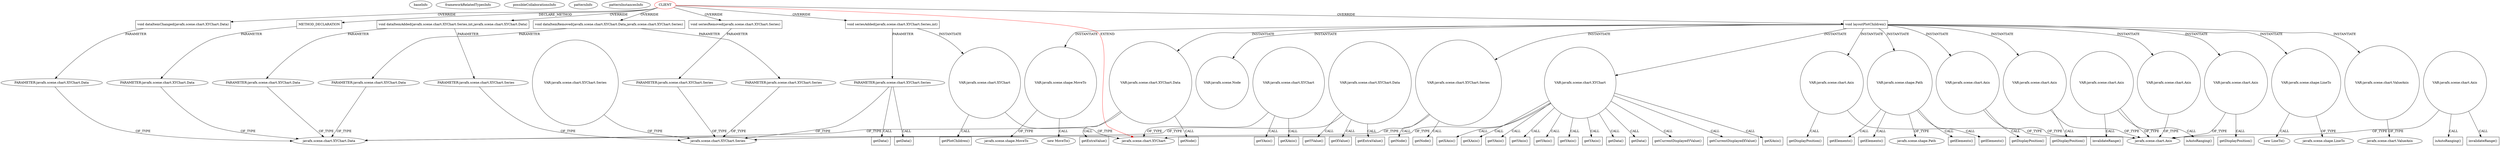 digraph {
baseInfo[graphId=3466,category="pattern",isAnonymous=false,possibleRelation=false]
frameworkRelatedTypesInfo[0="javafx.scene.chart.XYChart"]
possibleCollaborationsInfo[]
patternInfo[frequency=2.0,patternRootClient=0]
patternInstancesInfo[0="LichuanLu-ShunUI-FX~/LichuanLu-ShunUI-FX/ShunUI-FX-master/src/view/chart/StackedBarChart.java~StackedBarChart~811",1="TomaszKorecki-InvestorAssistant~/TomaszKorecki-InvestorAssistant/InvestorAssistant-master/Investor's assistant/src/investor/charts/CandleChart.java~CandleStickChart~1473"]
146[label="PARAMETER:javafx.scene.chart.XYChart.Data",vertexType="PARAMETER_DECLARATION",isFrameworkType=false]
144[label="METHOD_DECLARATION",vertexType="CLIENT_METHOD_DECLARATION",isFrameworkType=false,shape=box]
36[label="javafx.scene.chart.XYChart.Data",vertexType="FRAMEWORK_CLASS_TYPE",isFrameworkType=false]
0[label="CLIENT",vertexType="ROOT_CLIENT_CLASS_DECLARATION",isFrameworkType=false,color=red]
93[label="void dataItemAdded(javafx.scene.chart.XYChart.Series,int,javafx.scene.chart.XYChart.Data)",vertexType="OVERRIDING_METHOD_DECLARATION",isFrameworkType=false,shape=box]
94[label="PARAMETER:javafx.scene.chart.XYChart.Series",vertexType="PARAMETER_DECLARATION",isFrameworkType=false]
106[label="void seriesAdded(javafx.scene.chart.XYChart.Series,int)",vertexType="OVERRIDING_METHOD_DECLARATION",isFrameworkType=false,shape=box]
107[label="PARAMETER:javafx.scene.chart.XYChart.Series",vertexType="PARAMETER_DECLARATION",isFrameworkType=false]
112[label="getData()",vertexType="INSIDE_CALL",isFrameworkType=false,shape=box]
110[label="getData()",vertexType="INSIDE_CALL",isFrameworkType=false,shape=box]
98[label="void dataItemRemoved(javafx.scene.chart.XYChart.Data,javafx.scene.chart.XYChart.Series)",vertexType="OVERRIDING_METHOD_DECLARATION",isFrameworkType=false,shape=box]
101[label="PARAMETER:javafx.scene.chart.XYChart.Series",vertexType="PARAMETER_DECLARATION",isFrameworkType=false]
99[label="PARAMETER:javafx.scene.chart.XYChart.Data",vertexType="PARAMETER_DECLARATION",isFrameworkType=false]
96[label="PARAMETER:javafx.scene.chart.XYChart.Data",vertexType="PARAMETER_DECLARATION",isFrameworkType=false]
91[label="PARAMETER:javafx.scene.chart.XYChart.Data",vertexType="PARAMETER_DECLARATION",isFrameworkType=false]
14[label="javafx.scene.chart.XYChart.Series",vertexType="FRAMEWORK_CLASS_TYPE",isFrameworkType=false]
104[label="PARAMETER:javafx.scene.chart.XYChart.Series",vertexType="PARAMETER_DECLARATION",isFrameworkType=false]
113[label="VAR:javafx.scene.chart.XYChart",vertexType="VARIABLE_EXPRESION",isFrameworkType=false,shape=circle]
114[label="getPlotChildren()",vertexType="INSIDE_CALL",isFrameworkType=false,shape=box]
2[label="void layoutPlotChildren()",vertexType="OVERRIDING_METHOD_DECLARATION",isFrameworkType=false,shape=box]
17[label="VAR:javafx.scene.shape.Path",vertexType="VARIABLE_EXPRESION",isFrameworkType=false,shape=circle]
19[label="javafx.scene.shape.Path",vertexType="FRAMEWORK_CLASS_TYPE",isFrameworkType=false]
83[label="VAR:javafx.scene.shape.LineTo",vertexType="VARIABLE_EXPRESION",isFrameworkType=false,shape=circle]
82[label="new LineTo()",vertexType="CONSTRUCTOR_CALL",isFrameworkType=false]
84[label="javafx.scene.shape.LineTo",vertexType="FRAMEWORK_CLASS_TYPE",isFrameworkType=false]
71[label="getElements()",vertexType="INSIDE_CALL",isFrameworkType=false,shape=box]
18[label="getElements()",vertexType="INSIDE_CALL",isFrameworkType=false,shape=box]
69[label="getElements()",vertexType="INSIDE_CALL",isFrameworkType=false,shape=box]
81[label="getElements()",vertexType="INSIDE_CALL",isFrameworkType=false,shape=box]
58[label="VAR:javafx.scene.chart.ValueAxis",vertexType="VARIABLE_EXPRESION",isFrameworkType=false,shape=circle]
60[label="javafx.scene.chart.ValueAxis",vertexType="FRAMEWORK_CLASS_TYPE",isFrameworkType=false]
73[label="VAR:javafx.scene.shape.MoveTo",vertexType="VARIABLE_EXPRESION",isFrameworkType=false,shape=circle]
72[label="new MoveTo()",vertexType="CONSTRUCTOR_CALL",isFrameworkType=false]
12[label="VAR:javafx.scene.chart.XYChart.Series",vertexType="VARIABLE_EXPRESION",isFrameworkType=false,shape=circle]
130[label="VAR:javafx.scene.chart.XYChart.Series",vertexType="VARIABLE_EXPRESION",isFrameworkType=false,shape=circle]
3[label="VAR:javafx.scene.chart.XYChart",vertexType="VARIABLE_EXPRESION",isFrameworkType=false,shape=circle]
48[label="getYAxis()",vertexType="INSIDE_CALL",isFrameworkType=false,shape=box]
79[label="getYAxis()",vertexType="INSIDE_CALL",isFrameworkType=false,shape=box]
43[label="getYAxis()",vertexType="INSIDE_CALL",isFrameworkType=false,shape=box]
31[label="getYAxis()",vertexType="INSIDE_CALL",isFrameworkType=false,shape=box]
53[label="getYAxis()",vertexType="INSIDE_CALL",isFrameworkType=false,shape=box]
74[label="javafx.scene.shape.MoveTo",vertexType="FRAMEWORK_CLASS_TYPE",isFrameworkType=false]
34[label="VAR:javafx.scene.chart.XYChart.Data",vertexType="VARIABLE_EXPRESION",isFrameworkType=false,shape=circle]
38[label="getExtraValue()",vertexType="INSIDE_CALL",isFrameworkType=false,shape=box]
133[label="VAR:javafx.scene.chart.XYChart.Data",vertexType="VARIABLE_EXPRESION",isFrameworkType=false,shape=circle]
137[label="getExtraValue()",vertexType="INSIDE_CALL",isFrameworkType=false,shape=box]
103[label="void seriesRemoved(javafx.scene.chart.XYChart.Series)",vertexType="OVERRIDING_METHOD_DECLARATION",isFrameworkType=false,shape=box]
1[label="javafx.scene.chart.XYChart",vertexType="FRAMEWORK_CLASS_TYPE",isFrameworkType=false]
7[label="getData()",vertexType="INSIDE_CALL",isFrameworkType=false,shape=box]
9[label="getData()",vertexType="INSIDE_CALL",isFrameworkType=false,shape=box]
139[label="getYValue()",vertexType="INSIDE_CALL",isFrameworkType=false,shape=box]
134[label="getXValue()",vertexType="INSIDE_CALL",isFrameworkType=false,shape=box]
117[label="VAR:javafx.scene.chart.XYChart",vertexType="VARIABLE_EXPRESION",isFrameworkType=false,shape=circle]
121[label="getYAxis()",vertexType="INSIDE_CALL",isFrameworkType=false,shape=box]
90[label="void dataItemChanged(javafx.scene.chart.XYChart.Data)",vertexType="OVERRIDING_METHOD_DECLARATION",isFrameworkType=false,shape=box]
33[label="getCurrentDisplayedYValue()",vertexType="INSIDE_CALL",isFrameworkType=false,shape=box]
63[label="VAR:javafx.scene.Node",vertexType="VARIABLE_EXPRESION",isFrameworkType=false,shape=circle]
26[label="getCurrentDisplayedXValue()",vertexType="INSIDE_CALL",isFrameworkType=false,shape=box]
35[label="getNode()",vertexType="INSIDE_CALL",isFrameworkType=false,shape=box]
13[label="getNode()",vertexType="INSIDE_CALL",isFrameworkType=false,shape=box]
16[label="getNode()",vertexType="INSIDE_CALL",isFrameworkType=false,shape=box]
57[label="getXAxis()",vertexType="INSIDE_CALL",isFrameworkType=false,shape=box]
118[label="getXAxis()",vertexType="INSIDE_CALL",isFrameworkType=false,shape=box]
24[label="getXAxis()",vertexType="INSIDE_CALL",isFrameworkType=false,shape=box]
55[label="getXAxis()",vertexType="INSIDE_CALL",isFrameworkType=false,shape=box]
44[label="VAR:javafx.scene.chart.Axis",vertexType="VARIABLE_EXPRESION",isFrameworkType=false,shape=circle]
22[label="javafx.scene.chart.Axis",vertexType="FRAMEWORK_CLASS_TYPE",isFrameworkType=false]
45[label="getDisplayPosition()",vertexType="INSIDE_CALL",isFrameworkType=false,shape=box]
125[label="VAR:javafx.scene.chart.Axis",vertexType="VARIABLE_EXPRESION",isFrameworkType=false,shape=circle]
126[label="isAutoRanging()",vertexType="INSIDE_CALL",isFrameworkType=false,shape=box]
122[label="VAR:javafx.scene.chart.Axis",vertexType="VARIABLE_EXPRESION",isFrameworkType=false,shape=circle]
123[label="isAutoRanging()",vertexType="INSIDE_CALL",isFrameworkType=false,shape=box]
143[label="invalidateRange()",vertexType="INSIDE_CALL",isFrameworkType=false,shape=box]
141[label="invalidateRange()",vertexType="INSIDE_CALL",isFrameworkType=false,shape=box]
75[label="VAR:javafx.scene.chart.Axis",vertexType="VARIABLE_EXPRESION",isFrameworkType=false,shape=circle]
76[label="getDisplayPosition()",vertexType="INSIDE_CALL",isFrameworkType=false,shape=box]
39[label="VAR:javafx.scene.chart.Axis",vertexType="VARIABLE_EXPRESION",isFrameworkType=false,shape=circle]
40[label="getDisplayPosition()",vertexType="INSIDE_CALL",isFrameworkType=false,shape=box]
20[label="VAR:javafx.scene.chart.Axis",vertexType="VARIABLE_EXPRESION",isFrameworkType=false,shape=circle]
21[label="getDisplayPosition()",vertexType="INSIDE_CALL",isFrameworkType=false,shape=box]
49[label="VAR:javafx.scene.chart.Axis",vertexType="VARIABLE_EXPRESION",isFrameworkType=false,shape=circle]
3->9[label="CALL"]
107->112[label="CALL"]
34->35[label="CALL"]
3->57[label="CALL"]
133->137[label="CALL"]
106->107[label="PARAMETER"]
3->1[label="OF_TYPE"]
2->17[label="INSTANTIATE"]
49->22[label="OF_TYPE"]
125->126[label="CALL"]
0->106[label="OVERRIDE"]
3->55[label="CALL"]
3->33[label="CALL"]
39->22[label="OF_TYPE"]
2->39[label="INSTANTIATE"]
0->103[label="OVERRIDE"]
2->12[label="INSTANTIATE"]
0->2[label="OVERRIDE"]
3->7[label="CALL"]
34->36[label="OF_TYPE"]
113->114[label="CALL"]
133->139[label="CALL"]
3->31[label="CALL"]
91->36[label="OF_TYPE"]
101->14[label="OF_TYPE"]
75->22[label="OF_TYPE"]
94->14[label="OF_TYPE"]
58->60[label="OF_TYPE"]
3->26[label="CALL"]
83->82[label="CALL"]
103->104[label="PARAMETER"]
12->16[label="CALL"]
125->22[label="OF_TYPE"]
3->79[label="CALL"]
20->21[label="CALL"]
125->143[label="CALL"]
3->48[label="CALL"]
98->101[label="PARAMETER"]
0->98[label="OVERRIDE"]
44->22[label="OF_TYPE"]
133->36[label="OF_TYPE"]
2->73[label="INSTANTIATE"]
3->53[label="CALL"]
93->94[label="PARAMETER"]
146->36[label="OF_TYPE"]
2->49[label="INSTANTIATE"]
73->74[label="OF_TYPE"]
99->36[label="OF_TYPE"]
2->34[label="INSTANTIATE"]
17->81[label="CALL"]
0->1[label="EXTEND",color=red]
107->14[label="OF_TYPE"]
93->96[label="PARAMETER"]
104->14[label="OF_TYPE"]
0->93[label="OVERRIDE"]
17->19[label="OF_TYPE"]
3->43[label="CALL"]
122->141[label="CALL"]
0->90[label="OVERRIDE"]
2->3[label="INSTANTIATE"]
133->134[label="CALL"]
17->18[label="CALL"]
34->38[label="CALL"]
12->13[label="CALL"]
117->118[label="CALL"]
39->40[label="CALL"]
144->146[label="PARAMETER"]
96->36[label="OF_TYPE"]
117->121[label="CALL"]
106->113[label="INSTANTIATE"]
122->123[label="CALL"]
2->44[label="INSTANTIATE"]
17->71[label="CALL"]
83->84[label="OF_TYPE"]
122->22[label="OF_TYPE"]
75->76[label="CALL"]
3->24[label="CALL"]
117->1[label="OF_TYPE"]
0->144[label="DECLARE_METHOD"]
90->91[label="PARAMETER"]
2->63[label="INSTANTIATE"]
2->75[label="INSTANTIATE"]
113->1[label="OF_TYPE"]
12->14[label="OF_TYPE"]
130->14[label="OF_TYPE"]
2->83[label="INSTANTIATE"]
44->45[label="CALL"]
20->22[label="OF_TYPE"]
2->20[label="INSTANTIATE"]
98->99[label="PARAMETER"]
73->72[label="CALL"]
2->58[label="INSTANTIATE"]
17->69[label="CALL"]
107->110[label="CALL"]
}
